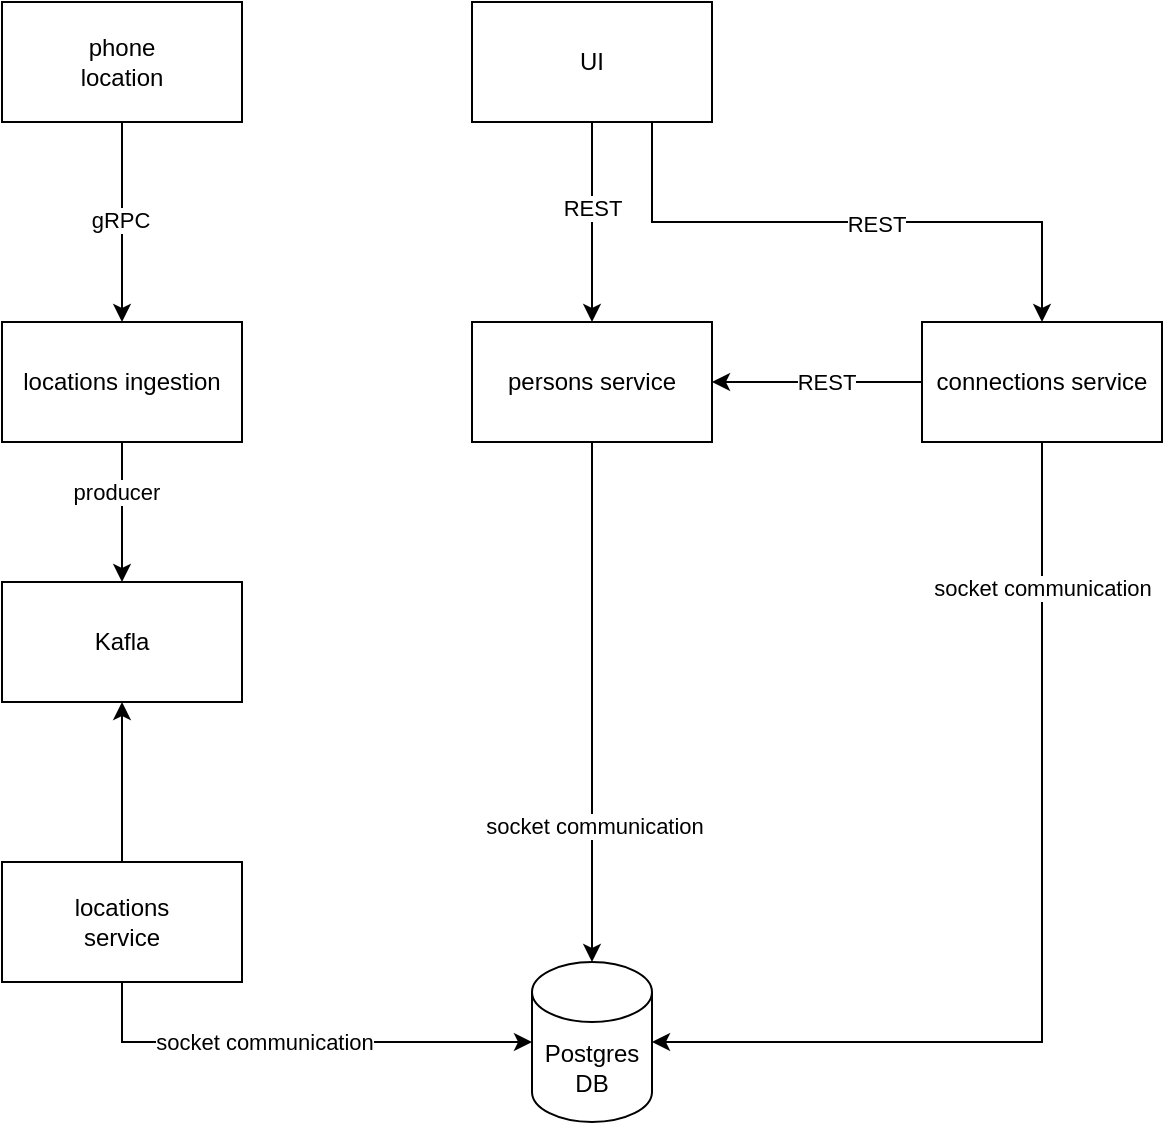 <mxfile version="21.7.2" type="device">
  <diagram name="Page-1" id="Q543HqNQ5SgZFcflZJ4G">
    <mxGraphModel dx="1306" dy="736" grid="1" gridSize="10" guides="1" tooltips="1" connect="1" arrows="1" fold="1" page="1" pageScale="1" pageWidth="850" pageHeight="1100" math="0" shadow="0">
      <root>
        <mxCell id="0" />
        <mxCell id="1" parent="0" />
        <mxCell id="tPvi7C4tEu4_2XyLMkJ0-13" style="edgeStyle=orthogonalEdgeStyle;rounded=0;orthogonalLoop=1;jettySize=auto;html=1;exitX=0.5;exitY=1;exitDx=0;exitDy=0;entryX=0.5;entryY=0;entryDx=0;entryDy=0;" parent="1" source="tPvi7C4tEu4_2XyLMkJ0-1" target="tPvi7C4tEu4_2XyLMkJ0-2" edge="1">
          <mxGeometry relative="1" as="geometry" />
        </mxCell>
        <mxCell id="tPvi7C4tEu4_2XyLMkJ0-18" value="REST" style="edgeLabel;html=1;align=center;verticalAlign=middle;resizable=0;points=[];" parent="tPvi7C4tEu4_2XyLMkJ0-13" vertex="1" connectable="0">
          <mxGeometry x="-0.14" relative="1" as="geometry">
            <mxPoint as="offset" />
          </mxGeometry>
        </mxCell>
        <mxCell id="tPvi7C4tEu4_2XyLMkJ0-14" style="edgeStyle=orthogonalEdgeStyle;rounded=0;orthogonalLoop=1;jettySize=auto;html=1;exitX=0.75;exitY=1;exitDx=0;exitDy=0;" parent="1" source="tPvi7C4tEu4_2XyLMkJ0-1" target="tPvi7C4tEu4_2XyLMkJ0-3" edge="1">
          <mxGeometry relative="1" as="geometry" />
        </mxCell>
        <mxCell id="tPvi7C4tEu4_2XyLMkJ0-19" value="REST" style="edgeLabel;html=1;align=center;verticalAlign=middle;resizable=0;points=[];" parent="tPvi7C4tEu4_2XyLMkJ0-14" vertex="1" connectable="0">
          <mxGeometry x="0.098" y="-1" relative="1" as="geometry">
            <mxPoint as="offset" />
          </mxGeometry>
        </mxCell>
        <mxCell id="tPvi7C4tEu4_2XyLMkJ0-1" value="UI" style="rounded=0;whiteSpace=wrap;html=1;" parent="1" vertex="1">
          <mxGeometry x="365" y="170" width="120" height="60" as="geometry" />
        </mxCell>
        <mxCell id="tPvi7C4tEu4_2XyLMkJ0-10" style="edgeStyle=orthogonalEdgeStyle;rounded=0;orthogonalLoop=1;jettySize=auto;html=1;exitX=0.5;exitY=1;exitDx=0;exitDy=0;entryX=0.5;entryY=0;entryDx=0;entryDy=0;entryPerimeter=0;startArrow=none;startFill=0;" parent="1" source="tPvi7C4tEu4_2XyLMkJ0-2" target="tPvi7C4tEu4_2XyLMkJ0-5" edge="1">
          <mxGeometry relative="1" as="geometry" />
        </mxCell>
        <mxCell id="tPvi7C4tEu4_2XyLMkJ0-22" value="socket communication" style="edgeLabel;html=1;align=center;verticalAlign=middle;resizable=0;points=[];" parent="tPvi7C4tEu4_2XyLMkJ0-10" vertex="1" connectable="0">
          <mxGeometry x="0.478" y="1" relative="1" as="geometry">
            <mxPoint as="offset" />
          </mxGeometry>
        </mxCell>
        <mxCell id="tPvi7C4tEu4_2XyLMkJ0-2" value="persons service" style="rounded=0;whiteSpace=wrap;html=1;" parent="1" vertex="1">
          <mxGeometry x="365" y="330" width="120" height="60" as="geometry" />
        </mxCell>
        <mxCell id="tPvi7C4tEu4_2XyLMkJ0-11" style="edgeStyle=orthogonalEdgeStyle;rounded=0;orthogonalLoop=1;jettySize=auto;html=1;exitX=0.5;exitY=1;exitDx=0;exitDy=0;entryX=1;entryY=0.5;entryDx=0;entryDy=0;entryPerimeter=0;startArrow=none;startFill=0;" parent="1" source="tPvi7C4tEu4_2XyLMkJ0-3" target="tPvi7C4tEu4_2XyLMkJ0-5" edge="1">
          <mxGeometry relative="1" as="geometry" />
        </mxCell>
        <mxCell id="tPvi7C4tEu4_2XyLMkJ0-23" value="socket communication" style="edgeLabel;html=1;align=center;verticalAlign=middle;resizable=0;points=[];" parent="tPvi7C4tEu4_2XyLMkJ0-11" vertex="1" connectable="0">
          <mxGeometry x="-0.706" relative="1" as="geometry">
            <mxPoint as="offset" />
          </mxGeometry>
        </mxCell>
        <mxCell id="L5fxprW-xy69-4EO-GUM-1" style="edgeStyle=orthogonalEdgeStyle;rounded=0;orthogonalLoop=1;jettySize=auto;html=1;exitX=0;exitY=0.5;exitDx=0;exitDy=0;entryX=1;entryY=0.5;entryDx=0;entryDy=0;" parent="1" source="tPvi7C4tEu4_2XyLMkJ0-3" target="tPvi7C4tEu4_2XyLMkJ0-2" edge="1">
          <mxGeometry relative="1" as="geometry" />
        </mxCell>
        <mxCell id="L5fxprW-xy69-4EO-GUM-2" value="REST" style="edgeLabel;html=1;align=center;verticalAlign=middle;resizable=0;points=[];" parent="L5fxprW-xy69-4EO-GUM-1" vertex="1" connectable="0">
          <mxGeometry x="-0.086" relative="1" as="geometry">
            <mxPoint as="offset" />
          </mxGeometry>
        </mxCell>
        <mxCell id="tPvi7C4tEu4_2XyLMkJ0-3" value="connections service" style="rounded=0;whiteSpace=wrap;html=1;" parent="1" vertex="1">
          <mxGeometry x="590" y="330" width="120" height="60" as="geometry" />
        </mxCell>
        <mxCell id="tPvi7C4tEu4_2XyLMkJ0-4" value="locations ingestion" style="rounded=0;whiteSpace=wrap;html=1;" parent="1" vertex="1">
          <mxGeometry x="130" y="330" width="120" height="60" as="geometry" />
        </mxCell>
        <mxCell id="tPvi7C4tEu4_2XyLMkJ0-5" value="Postgres DB" style="shape=cylinder3;whiteSpace=wrap;html=1;boundedLbl=1;backgroundOutline=1;size=15;" parent="1" vertex="1">
          <mxGeometry x="395" y="650" width="60" height="80" as="geometry" />
        </mxCell>
        <mxCell id="tPvi7C4tEu4_2XyLMkJ0-9" style="edgeStyle=orthogonalEdgeStyle;rounded=0;orthogonalLoop=1;jettySize=auto;html=1;exitX=0.5;exitY=1;exitDx=0;exitDy=0;entryX=0;entryY=0.5;entryDx=0;entryDy=0;entryPerimeter=0;startArrow=none;startFill=0;" parent="1" source="tPvi7C4tEu4_2XyLMkJ0-6" target="tPvi7C4tEu4_2XyLMkJ0-5" edge="1">
          <mxGeometry relative="1" as="geometry" />
        </mxCell>
        <mxCell id="tPvi7C4tEu4_2XyLMkJ0-21" value="socket communication" style="edgeLabel;html=1;align=center;verticalAlign=middle;resizable=0;points=[];" parent="tPvi7C4tEu4_2XyLMkJ0-9" vertex="1" connectable="0">
          <mxGeometry x="-0.143" relative="1" as="geometry">
            <mxPoint as="offset" />
          </mxGeometry>
        </mxCell>
        <mxCell id="L5fxprW-xy69-4EO-GUM-5" style="edgeStyle=orthogonalEdgeStyle;rounded=0;orthogonalLoop=1;jettySize=auto;html=1;exitX=0.5;exitY=0;exitDx=0;exitDy=0;entryX=0.5;entryY=1;entryDx=0;entryDy=0;" parent="1" source="tPvi7C4tEu4_2XyLMkJ0-6" target="L5fxprW-xy69-4EO-GUM-4" edge="1">
          <mxGeometry relative="1" as="geometry" />
        </mxCell>
        <mxCell id="tPvi7C4tEu4_2XyLMkJ0-6" value="locations&lt;br&gt;service" style="rounded=0;whiteSpace=wrap;html=1;" parent="1" vertex="1">
          <mxGeometry x="130" y="600" width="120" height="60" as="geometry" />
        </mxCell>
        <mxCell id="tPvi7C4tEu4_2XyLMkJ0-12" value="" style="edgeStyle=orthogonalEdgeStyle;rounded=0;orthogonalLoop=1;jettySize=auto;html=1;exitX=0.5;exitY=1;exitDx=0;exitDy=0;entryX=0.5;entryY=0;entryDx=0;entryDy=0;startArrow=none;startFill=0;" parent="1" source="tPvi7C4tEu4_2XyLMkJ0-4" target="L5fxprW-xy69-4EO-GUM-4" edge="1">
          <mxGeometry relative="1" as="geometry">
            <mxPoint x="190" y="450" as="sourcePoint" />
          </mxGeometry>
        </mxCell>
        <mxCell id="kzbcff0smIbVnes6PVZF-3" value="producer" style="edgeLabel;html=1;align=center;verticalAlign=middle;resizable=0;points=[];" vertex="1" connectable="0" parent="tPvi7C4tEu4_2XyLMkJ0-12">
          <mxGeometry x="-0.286" y="-3" relative="1" as="geometry">
            <mxPoint as="offset" />
          </mxGeometry>
        </mxCell>
        <mxCell id="tPvi7C4tEu4_2XyLMkJ0-16" style="edgeStyle=orthogonalEdgeStyle;rounded=0;orthogonalLoop=1;jettySize=auto;html=1;exitX=0.5;exitY=1;exitDx=0;exitDy=0;entryX=0.5;entryY=0;entryDx=0;entryDy=0;" parent="1" edge="1">
          <mxGeometry relative="1" as="geometry">
            <mxPoint x="190" y="230" as="sourcePoint" />
            <mxPoint x="190" y="330" as="targetPoint" />
          </mxGeometry>
        </mxCell>
        <mxCell id="tPvi7C4tEu4_2XyLMkJ0-17" value="gRPC" style="edgeLabel;html=1;align=center;verticalAlign=middle;resizable=0;points=[];" parent="tPvi7C4tEu4_2XyLMkJ0-16" vertex="1" connectable="0">
          <mxGeometry x="-0.02" y="-1" relative="1" as="geometry">
            <mxPoint as="offset" />
          </mxGeometry>
        </mxCell>
        <mxCell id="L5fxprW-xy69-4EO-GUM-3" value="phone&lt;br&gt;location" style="rounded=0;whiteSpace=wrap;html=1;" parent="1" vertex="1">
          <mxGeometry x="130" y="170" width="120" height="60" as="geometry" />
        </mxCell>
        <mxCell id="L5fxprW-xy69-4EO-GUM-4" value="Kafla" style="rounded=0;whiteSpace=wrap;html=1;" parent="1" vertex="1">
          <mxGeometry x="130" y="460" width="120" height="60" as="geometry" />
        </mxCell>
      </root>
    </mxGraphModel>
  </diagram>
</mxfile>
